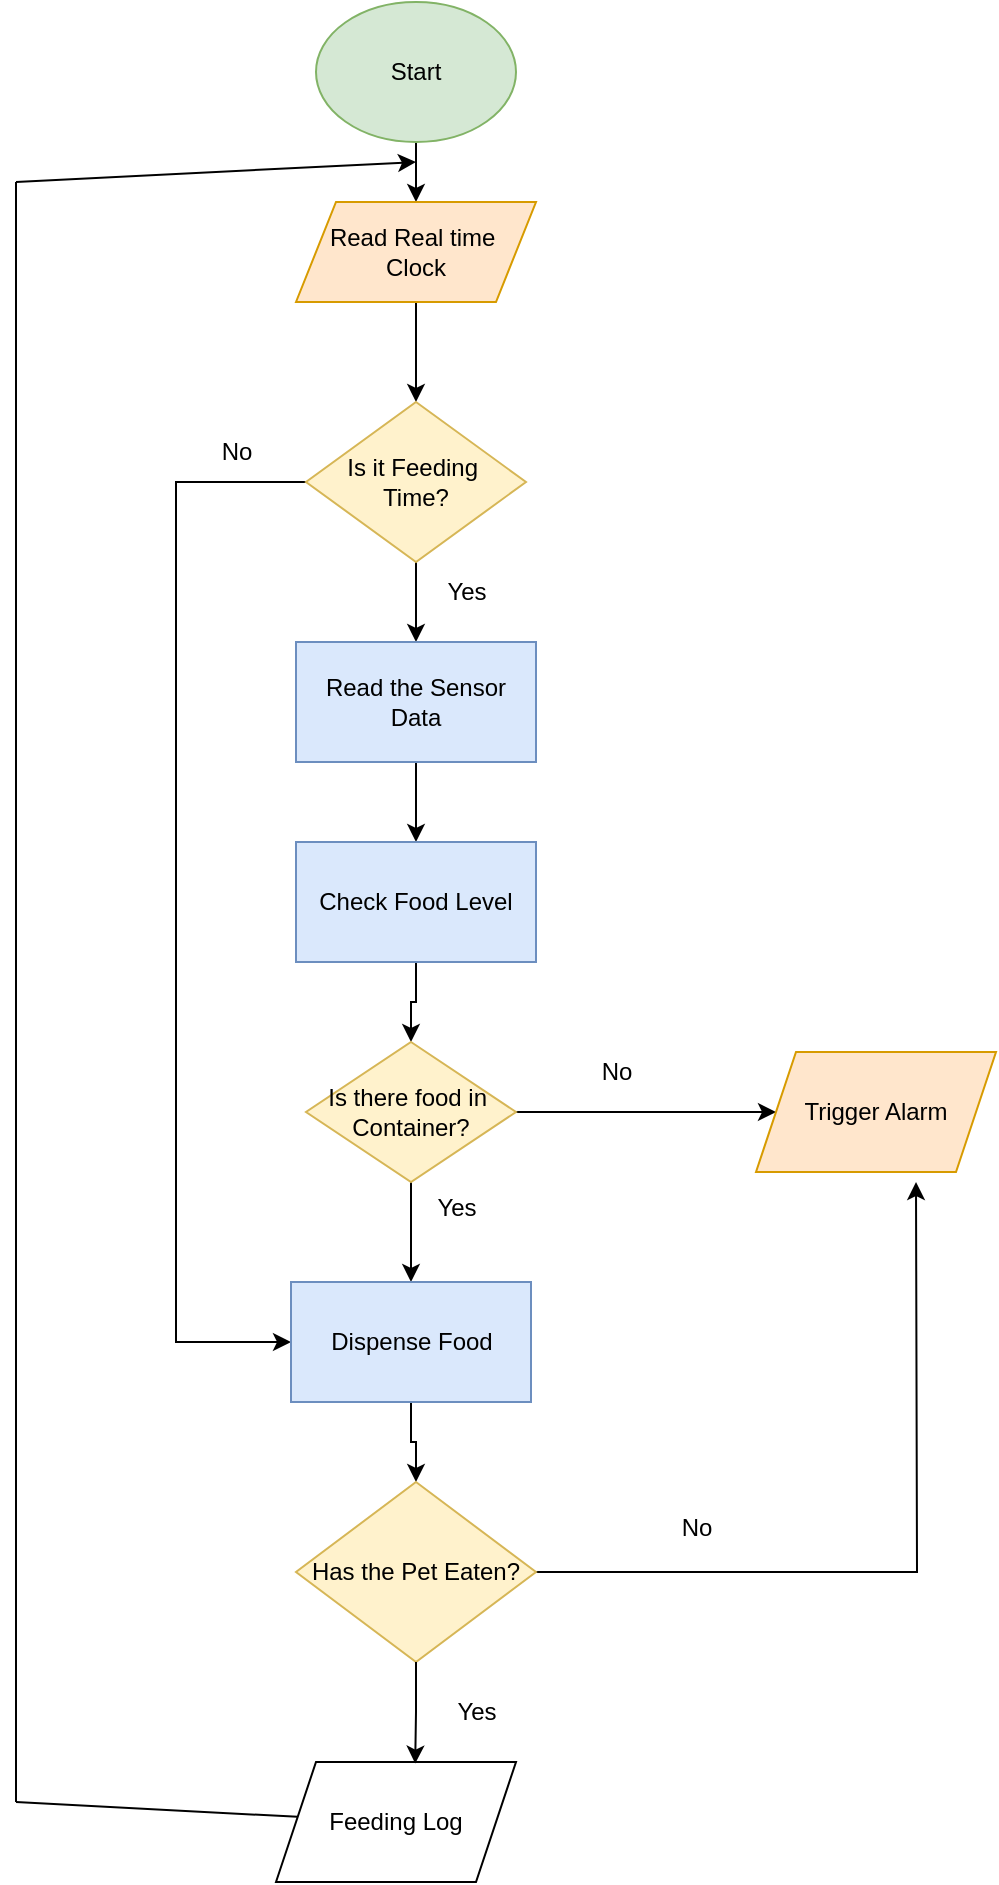 <mxfile version="28.1.0">
  <diagram name="Page-1" id="VWZJKLHqInwNldBO8GgS">
    <mxGraphModel dx="1034" dy="540" grid="1" gridSize="10" guides="1" tooltips="1" connect="1" arrows="1" fold="1" page="1" pageScale="1" pageWidth="850" pageHeight="1100" math="0" shadow="0">
      <root>
        <mxCell id="0" />
        <mxCell id="1" parent="0" />
        <mxCell id="6_n8IfZfCzckQkw_y7rY-14" style="edgeStyle=orthogonalEdgeStyle;rounded=0;orthogonalLoop=1;jettySize=auto;html=1;exitX=0.5;exitY=1;exitDx=0;exitDy=0;entryX=0.5;entryY=0;entryDx=0;entryDy=0;" parent="1" source="6_n8IfZfCzckQkw_y7rY-1" target="6_n8IfZfCzckQkw_y7rY-2" edge="1">
          <mxGeometry relative="1" as="geometry" />
        </mxCell>
        <mxCell id="6_n8IfZfCzckQkw_y7rY-1" value="Start" style="ellipse;whiteSpace=wrap;html=1;fillColor=#d5e8d4;strokeColor=#82b366;" parent="1" vertex="1">
          <mxGeometry x="330" y="30" width="100" height="70" as="geometry" />
        </mxCell>
        <mxCell id="6_n8IfZfCzckQkw_y7rY-15" style="edgeStyle=orthogonalEdgeStyle;rounded=0;orthogonalLoop=1;jettySize=auto;html=1;entryX=0.5;entryY=0;entryDx=0;entryDy=0;" parent="1" source="6_n8IfZfCzckQkw_y7rY-2" target="6_n8IfZfCzckQkw_y7rY-3" edge="1">
          <mxGeometry relative="1" as="geometry" />
        </mxCell>
        <mxCell id="6_n8IfZfCzckQkw_y7rY-2" value="Read Real time&amp;nbsp;&lt;div&gt;Clock&lt;/div&gt;" style="shape=parallelogram;perimeter=parallelogramPerimeter;whiteSpace=wrap;html=1;fixedSize=1;fillColor=#ffe6cc;strokeColor=#d79b00;" parent="1" vertex="1">
          <mxGeometry x="320" y="130" width="120" height="50" as="geometry" />
        </mxCell>
        <mxCell id="6_n8IfZfCzckQkw_y7rY-12" style="edgeStyle=orthogonalEdgeStyle;rounded=0;orthogonalLoop=1;jettySize=auto;html=1;exitX=0;exitY=0.5;exitDx=0;exitDy=0;entryX=0;entryY=0.5;entryDx=0;entryDy=0;" parent="1" source="6_n8IfZfCzckQkw_y7rY-3" target="6_n8IfZfCzckQkw_y7rY-7" edge="1">
          <mxGeometry relative="1" as="geometry">
            <mxPoint x="200" y="710" as="targetPoint" />
            <Array as="points">
              <mxPoint x="260" y="270" />
              <mxPoint x="260" y="700" />
            </Array>
          </mxGeometry>
        </mxCell>
        <mxCell id="6_n8IfZfCzckQkw_y7rY-16" style="edgeStyle=orthogonalEdgeStyle;rounded=0;orthogonalLoop=1;jettySize=auto;html=1;exitX=0.5;exitY=1;exitDx=0;exitDy=0;entryX=0.5;entryY=0;entryDx=0;entryDy=0;" parent="1" source="6_n8IfZfCzckQkw_y7rY-3" target="6_n8IfZfCzckQkw_y7rY-4" edge="1">
          <mxGeometry relative="1" as="geometry" />
        </mxCell>
        <mxCell id="6_n8IfZfCzckQkw_y7rY-3" value="Is it Feeding&amp;nbsp;&lt;div&gt;Time?&lt;/div&gt;" style="rhombus;whiteSpace=wrap;html=1;fillColor=#fff2cc;strokeColor=#d6b656;" parent="1" vertex="1">
          <mxGeometry x="325" y="230" width="110" height="80" as="geometry" />
        </mxCell>
        <mxCell id="6_n8IfZfCzckQkw_y7rY-17" style="edgeStyle=orthogonalEdgeStyle;rounded=0;orthogonalLoop=1;jettySize=auto;html=1;entryX=0.5;entryY=0;entryDx=0;entryDy=0;" parent="1" source="6_n8IfZfCzckQkw_y7rY-4" target="6_n8IfZfCzckQkw_y7rY-5" edge="1">
          <mxGeometry relative="1" as="geometry" />
        </mxCell>
        <mxCell id="6_n8IfZfCzckQkw_y7rY-4" value="Read the Sensor Data" style="rounded=0;whiteSpace=wrap;html=1;fillColor=#dae8fc;strokeColor=#6c8ebf;" parent="1" vertex="1">
          <mxGeometry x="320" y="350" width="120" height="60" as="geometry" />
        </mxCell>
        <mxCell id="6_n8IfZfCzckQkw_y7rY-18" style="edgeStyle=orthogonalEdgeStyle;rounded=0;orthogonalLoop=1;jettySize=auto;html=1;exitX=0.5;exitY=1;exitDx=0;exitDy=0;" parent="1" source="6_n8IfZfCzckQkw_y7rY-5" target="6_n8IfZfCzckQkw_y7rY-6" edge="1">
          <mxGeometry relative="1" as="geometry" />
        </mxCell>
        <mxCell id="6_n8IfZfCzckQkw_y7rY-5" value="Check Food Level" style="rounded=0;whiteSpace=wrap;html=1;fillColor=#dae8fc;strokeColor=#6c8ebf;" parent="1" vertex="1">
          <mxGeometry x="320" y="450" width="120" height="60" as="geometry" />
        </mxCell>
        <mxCell id="6_n8IfZfCzckQkw_y7rY-19" style="edgeStyle=orthogonalEdgeStyle;rounded=0;orthogonalLoop=1;jettySize=auto;html=1;entryX=0.5;entryY=0;entryDx=0;entryDy=0;" parent="1" source="6_n8IfZfCzckQkw_y7rY-6" target="6_n8IfZfCzckQkw_y7rY-7" edge="1">
          <mxGeometry relative="1" as="geometry" />
        </mxCell>
        <mxCell id="6_n8IfZfCzckQkw_y7rY-23" style="edgeStyle=orthogonalEdgeStyle;rounded=0;orthogonalLoop=1;jettySize=auto;html=1;exitX=1;exitY=0.5;exitDx=0;exitDy=0;" parent="1" source="6_n8IfZfCzckQkw_y7rY-6" target="6_n8IfZfCzckQkw_y7rY-22" edge="1">
          <mxGeometry relative="1" as="geometry" />
        </mxCell>
        <mxCell id="6_n8IfZfCzckQkw_y7rY-6" value="Is there food in&amp;nbsp;&lt;div&gt;Container?&lt;/div&gt;" style="rhombus;whiteSpace=wrap;html=1;fillColor=#fff2cc;strokeColor=#d6b656;" parent="1" vertex="1">
          <mxGeometry x="325" y="550" width="105" height="70" as="geometry" />
        </mxCell>
        <mxCell id="6_n8IfZfCzckQkw_y7rY-20" style="edgeStyle=orthogonalEdgeStyle;rounded=0;orthogonalLoop=1;jettySize=auto;html=1;entryX=0.5;entryY=0;entryDx=0;entryDy=0;" parent="1" source="6_n8IfZfCzckQkw_y7rY-7" target="6_n8IfZfCzckQkw_y7rY-8" edge="1">
          <mxGeometry relative="1" as="geometry" />
        </mxCell>
        <mxCell id="6_n8IfZfCzckQkw_y7rY-7" value="Dispense Food" style="rounded=0;whiteSpace=wrap;html=1;fillColor=#dae8fc;strokeColor=#6c8ebf;" parent="1" vertex="1">
          <mxGeometry x="317.5" y="670" width="120" height="60" as="geometry" />
        </mxCell>
        <mxCell id="BWeFS-bqzS2iCeSOJZev-7" style="edgeStyle=orthogonalEdgeStyle;rounded=0;orthogonalLoop=1;jettySize=auto;html=1;exitX=1;exitY=0.5;exitDx=0;exitDy=0;" parent="1" source="6_n8IfZfCzckQkw_y7rY-8" edge="1">
          <mxGeometry relative="1" as="geometry">
            <mxPoint x="630" y="620" as="targetPoint" />
          </mxGeometry>
        </mxCell>
        <mxCell id="6_n8IfZfCzckQkw_y7rY-8" value="Has the Pet Eaten?" style="rhombus;whiteSpace=wrap;html=1;fillColor=#fff2cc;strokeColor=#d6b656;" parent="1" vertex="1">
          <mxGeometry x="320" y="770" width="120" height="90" as="geometry" />
        </mxCell>
        <mxCell id="6_n8IfZfCzckQkw_y7rY-22" value="Trigger Alarm" style="shape=parallelogram;perimeter=parallelogramPerimeter;whiteSpace=wrap;html=1;fixedSize=1;fillColor=#ffe6cc;strokeColor=#d79b00;" parent="1" vertex="1">
          <mxGeometry x="550" y="555" width="120" height="60" as="geometry" />
        </mxCell>
        <mxCell id="6_n8IfZfCzckQkw_y7rY-24" value="No" style="text;html=1;align=center;verticalAlign=middle;resizable=0;points=[];autosize=1;strokeColor=none;fillColor=none;" parent="1" vertex="1">
          <mxGeometry x="460" y="550" width="40" height="30" as="geometry" />
        </mxCell>
        <mxCell id="6_n8IfZfCzckQkw_y7rY-25" value="Yes" style="text;html=1;align=center;verticalAlign=middle;resizable=0;points=[];autosize=1;strokeColor=none;fillColor=none;" parent="1" vertex="1">
          <mxGeometry x="380" y="618" width="40" height="30" as="geometry" />
        </mxCell>
        <mxCell id="6_n8IfZfCzckQkw_y7rY-27" value="Yes" style="text;html=1;align=center;verticalAlign=middle;resizable=0;points=[];autosize=1;strokeColor=none;fillColor=none;" parent="1" vertex="1">
          <mxGeometry x="390" y="870" width="40" height="30" as="geometry" />
        </mxCell>
        <mxCell id="6_n8IfZfCzckQkw_y7rY-28" value="No" style="text;html=1;align=center;verticalAlign=middle;resizable=0;points=[];autosize=1;strokeColor=none;fillColor=none;" parent="1" vertex="1">
          <mxGeometry x="270" y="240" width="40" height="30" as="geometry" />
        </mxCell>
        <mxCell id="6_n8IfZfCzckQkw_y7rY-29" value="Yes" style="text;html=1;align=center;verticalAlign=middle;resizable=0;points=[];autosize=1;strokeColor=none;fillColor=none;" parent="1" vertex="1">
          <mxGeometry x="385" y="310" width="40" height="30" as="geometry" />
        </mxCell>
        <mxCell id="BWeFS-bqzS2iCeSOJZev-8" value="No" style="text;html=1;align=center;verticalAlign=middle;resizable=0;points=[];autosize=1;strokeColor=none;fillColor=none;" parent="1" vertex="1">
          <mxGeometry x="500" y="778" width="40" height="30" as="geometry" />
        </mxCell>
        <mxCell id="BWeFS-bqzS2iCeSOJZev-9" value="Feeding Log" style="shape=parallelogram;perimeter=parallelogramPerimeter;whiteSpace=wrap;html=1;fixedSize=1;" parent="1" vertex="1">
          <mxGeometry x="310" y="910" width="120" height="60" as="geometry" />
        </mxCell>
        <mxCell id="BWeFS-bqzS2iCeSOJZev-10" style="edgeStyle=orthogonalEdgeStyle;rounded=0;orthogonalLoop=1;jettySize=auto;html=1;exitX=0.5;exitY=1;exitDx=0;exitDy=0;entryX=0.58;entryY=0.013;entryDx=0;entryDy=0;entryPerimeter=0;" parent="1" source="6_n8IfZfCzckQkw_y7rY-8" target="BWeFS-bqzS2iCeSOJZev-9" edge="1">
          <mxGeometry relative="1" as="geometry" />
        </mxCell>
        <mxCell id="VgIzgmwkV-L0IJTrMCdd-2" value="" style="endArrow=classic;html=1;rounded=0;" edge="1" parent="1">
          <mxGeometry width="50" height="50" relative="1" as="geometry">
            <mxPoint x="180" y="120" as="sourcePoint" />
            <mxPoint x="380" y="110" as="targetPoint" />
          </mxGeometry>
        </mxCell>
        <mxCell id="VgIzgmwkV-L0IJTrMCdd-3" value="" style="endArrow=none;html=1;rounded=0;" edge="1" parent="1">
          <mxGeometry width="50" height="50" relative="1" as="geometry">
            <mxPoint x="180" y="930" as="sourcePoint" />
            <mxPoint x="180" y="120" as="targetPoint" />
          </mxGeometry>
        </mxCell>
        <mxCell id="VgIzgmwkV-L0IJTrMCdd-4" value="" style="endArrow=none;html=1;rounded=0;" edge="1" parent="1" target="BWeFS-bqzS2iCeSOJZev-9">
          <mxGeometry width="50" height="50" relative="1" as="geometry">
            <mxPoint x="180" y="930" as="sourcePoint" />
            <mxPoint x="230" y="880" as="targetPoint" />
          </mxGeometry>
        </mxCell>
      </root>
    </mxGraphModel>
  </diagram>
</mxfile>
